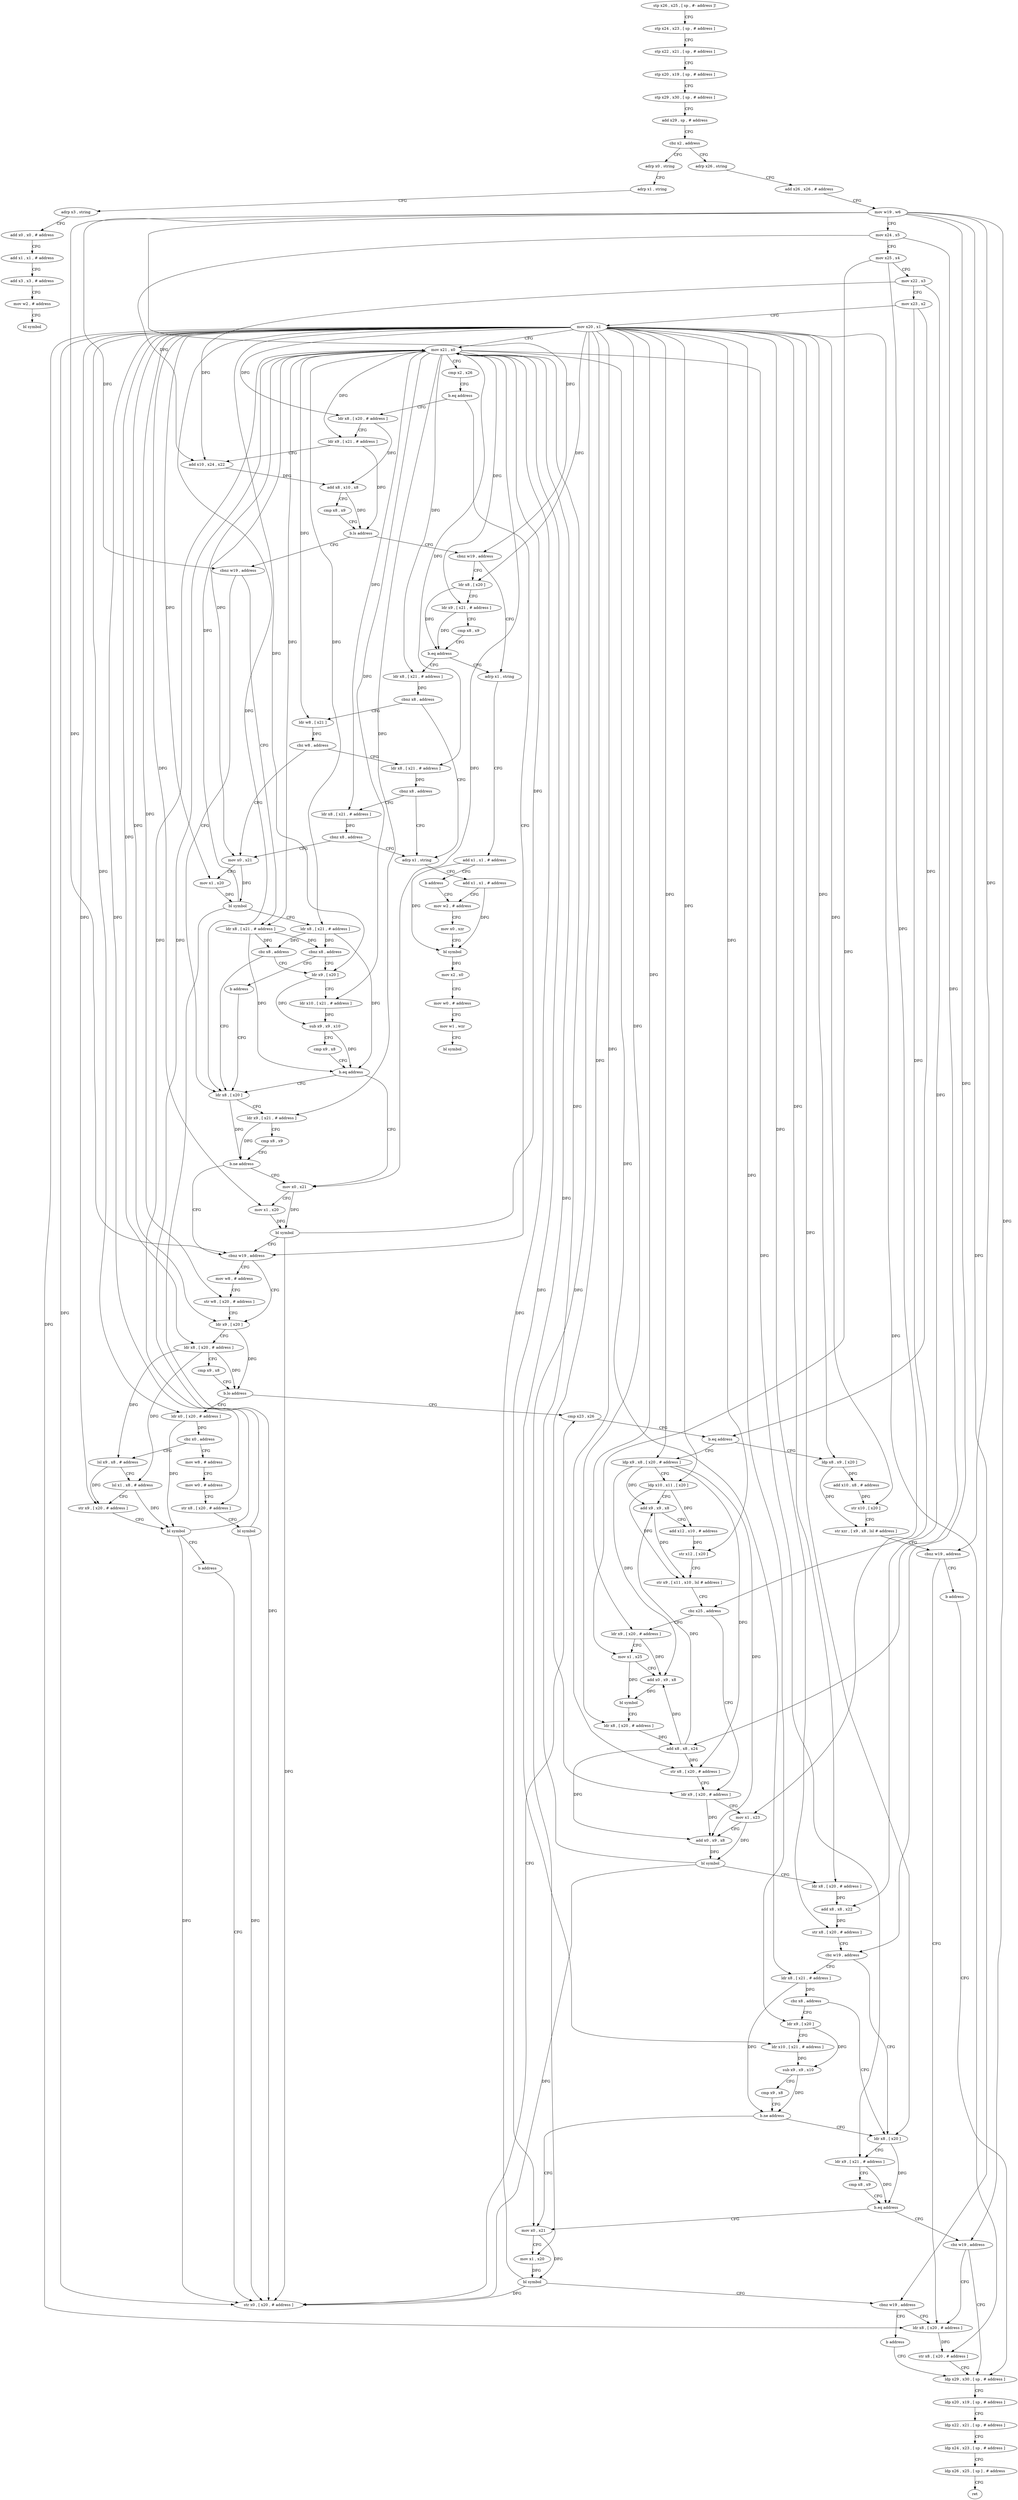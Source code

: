 digraph "func" {
"4258664" [label = "stp x26 , x25 , [ sp , #- address ]!" ]
"4258668" [label = "stp x24 , x23 , [ sp , # address ]" ]
"4258672" [label = "stp x22 , x21 , [ sp , # address ]" ]
"4258676" [label = "stp x20 , x19 , [ sp , # address ]" ]
"4258680" [label = "stp x29 , x30 , [ sp , # address ]" ]
"4258684" [label = "add x29 , sp , # address" ]
"4258688" [label = "cbz x2 , address" ]
"4259192" [label = "adrp x0 , string" ]
"4258692" [label = "adrp x26 , string" ]
"4259196" [label = "adrp x1 , string" ]
"4259200" [label = "adrp x3 , string" ]
"4259204" [label = "add x0 , x0 , # address" ]
"4259208" [label = "add x1 , x1 , # address" ]
"4259212" [label = "add x3 , x3 , # address" ]
"4259216" [label = "mov w2 , # address" ]
"4259220" [label = "bl symbol" ]
"4258696" [label = "add x26 , x26 , # address" ]
"4258700" [label = "mov w19 , w6" ]
"4258704" [label = "mov x24 , x5" ]
"4258708" [label = "mov x25 , x4" ]
"4258712" [label = "mov x22 , x3" ]
"4258716" [label = "mov x23 , x2" ]
"4258720" [label = "mov x20 , x1" ]
"4258724" [label = "mov x21 , x0" ]
"4258728" [label = "cmp x2 , x26" ]
"4258732" [label = "b.eq address" ]
"4258896" [label = "cbnz w19 , address" ]
"4258736" [label = "ldr x8 , [ x20 , # address ]" ]
"4258908" [label = "ldr x9 , [ x20 ]" ]
"4258900" [label = "mov w8 , # address" ]
"4258740" [label = "ldr x9 , [ x21 , # address ]" ]
"4258744" [label = "add x10 , x24 , x22" ]
"4258748" [label = "add x8 , x10 , x8" ]
"4258752" [label = "cmp x8 , x9" ]
"4258756" [label = "b.ls address" ]
"4258836" [label = "cbnz w19 , address" ]
"4258760" [label = "cbnz w19 , address" ]
"4258912" [label = "ldr x8 , [ x20 , # address ]" ]
"4258916" [label = "cmp x9 , x8" ]
"4258920" [label = "b.lo address" ]
"4258972" [label = "cmp x23 , x26" ]
"4258924" [label = "ldr x0 , [ x20 , # address ]" ]
"4258904" [label = "str w8 , [ x20 , # address ]" ]
"4258868" [label = "ldr x8 , [ x20 ]" ]
"4258840" [label = "ldr x8 , [ x21 , # address ]" ]
"4259224" [label = "adrp x1 , string" ]
"4258764" [label = "ldr x8 , [ x20 ]" ]
"4258976" [label = "b.eq address" ]
"4259120" [label = "ldp x8 , x9 , [ x20 ]" ]
"4258980" [label = "ldp x9 , x8 , [ x20 , # address ]" ]
"4258928" [label = "cbz x0 , address" ]
"4258952" [label = "mov w8 , # address" ]
"4258932" [label = "lsl x9 , x8 , # address" ]
"4258872" [label = "ldr x9 , [ x21 , # address ]" ]
"4258876" [label = "cmp x8 , x9" ]
"4258880" [label = "b.ne address" ]
"4258884" [label = "mov x0 , x21" ]
"4258844" [label = "cbz x8 , address" ]
"4258848" [label = "ldr x9 , [ x20 ]" ]
"4259228" [label = "add x1 , x1 , # address" ]
"4259232" [label = "b address" ]
"4259244" [label = "mov w2 , # address" ]
"4258768" [label = "ldr x9 , [ x21 , # address ]" ]
"4258772" [label = "cmp x8 , x9" ]
"4258776" [label = "b.eq address" ]
"4258780" [label = "ldr x8 , [ x21 , # address ]" ]
"4259124" [label = "add x10 , x8 , # address" ]
"4259128" [label = "str x10 , [ x20 ]" ]
"4259132" [label = "str xzr , [ x9 , x8 , lsl # address ]" ]
"4259136" [label = "cbnz w19 , address" ]
"4259088" [label = "ldr x8 , [ x20 , # address ]" ]
"4259140" [label = "b address" ]
"4258984" [label = "ldp x10 , x11 , [ x20 ]" ]
"4258988" [label = "add x9 , x9 , x8" ]
"4258992" [label = "add x12 , x10 , # address" ]
"4258996" [label = "str x12 , [ x20 ]" ]
"4259000" [label = "str x9 , [ x11 , x10 , lsl # address ]" ]
"4259004" [label = "cbz x25 , address" ]
"4259036" [label = "ldr x9 , [ x20 , # address ]" ]
"4259008" [label = "ldr x9 , [ x20 , # address ]" ]
"4258956" [label = "mov w0 , # address" ]
"4258960" [label = "str x8 , [ x20 , # address ]" ]
"4258964" [label = "bl symbol" ]
"4258968" [label = "str x0 , [ x20 , # address ]" ]
"4258936" [label = "lsl x1 , x8 , # address" ]
"4258940" [label = "str x9 , [ x20 , # address ]" ]
"4258944" [label = "bl symbol" ]
"4258948" [label = "b address" ]
"4258888" [label = "mov x1 , x20" ]
"4258892" [label = "bl symbol" ]
"4258852" [label = "ldr x10 , [ x21 , # address ]" ]
"4258856" [label = "sub x9 , x9 , x10" ]
"4258860" [label = "cmp x9 , x8" ]
"4258864" [label = "b.eq address" ]
"4259248" [label = "mov x0 , xzr" ]
"4259252" [label = "bl symbol" ]
"4259256" [label = "mov x2 , x0" ]
"4259260" [label = "mov w0 , # address" ]
"4259264" [label = "mov w1 , wzr" ]
"4259268" [label = "bl symbol" ]
"4258784" [label = "cbnz x8 , address" ]
"4259236" [label = "adrp x1 , string" ]
"4258788" [label = "ldr w8 , [ x21 ]" ]
"4259092" [label = "str x8 , [ x20 , # address ]" ]
"4259096" [label = "ldp x29 , x30 , [ sp , # address ]" ]
"4259040" [label = "mov x1 , x23" ]
"4259044" [label = "add x0 , x9 , x8" ]
"4259048" [label = "bl symbol" ]
"4259052" [label = "ldr x8 , [ x20 , # address ]" ]
"4259056" [label = "add x8 , x8 , x22" ]
"4259060" [label = "str x8 , [ x20 , # address ]" ]
"4259064" [label = "cbz w19 , address" ]
"4259144" [label = "ldr x8 , [ x21 , # address ]" ]
"4259068" [label = "ldr x8 , [ x20 ]" ]
"4259012" [label = "mov x1 , x25" ]
"4259016" [label = "add x0 , x9 , x8" ]
"4259020" [label = "bl symbol" ]
"4259024" [label = "ldr x8 , [ x20 , # address ]" ]
"4259028" [label = "add x8 , x8 , x24" ]
"4259032" [label = "str x8 , [ x20 , # address ]" ]
"4259240" [label = "add x1 , x1 , # address" ]
"4258792" [label = "cbz w8 , address" ]
"4258812" [label = "mov x0 , x21" ]
"4258796" [label = "ldr x8 , [ x21 , # address ]" ]
"4259100" [label = "ldp x20 , x19 , [ sp , # address ]" ]
"4259104" [label = "ldp x22 , x21 , [ sp , # address ]" ]
"4259108" [label = "ldp x24 , x23 , [ sp , # address ]" ]
"4259112" [label = "ldp x26 , x25 , [ sp ] , # address" ]
"4259116" [label = "ret" ]
"4259148" [label = "cbz x8 , address" ]
"4259152" [label = "ldr x9 , [ x20 ]" ]
"4259072" [label = "ldr x9 , [ x21 , # address ]" ]
"4259076" [label = "cmp x8 , x9" ]
"4259080" [label = "b.eq address" ]
"4259172" [label = "mov x0 , x21" ]
"4259084" [label = "cbz w19 , address" ]
"4258816" [label = "mov x1 , x20" ]
"4258820" [label = "bl symbol" ]
"4258824" [label = "ldr x8 , [ x21 , # address ]" ]
"4258828" [label = "cbnz x8 , address" ]
"4258832" [label = "b address" ]
"4258800" [label = "cbnz x8 , address" ]
"4258804" [label = "ldr x8 , [ x21 , # address ]" ]
"4259156" [label = "ldr x10 , [ x21 , # address ]" ]
"4259160" [label = "sub x9 , x9 , x10" ]
"4259164" [label = "cmp x9 , x8" ]
"4259168" [label = "b.ne address" ]
"4259176" [label = "mov x1 , x20" ]
"4259180" [label = "bl symbol" ]
"4259184" [label = "cbnz w19 , address" ]
"4259188" [label = "b address" ]
"4258808" [label = "cbnz x8 , address" ]
"4258664" -> "4258668" [ label = "CFG" ]
"4258668" -> "4258672" [ label = "CFG" ]
"4258672" -> "4258676" [ label = "CFG" ]
"4258676" -> "4258680" [ label = "CFG" ]
"4258680" -> "4258684" [ label = "CFG" ]
"4258684" -> "4258688" [ label = "CFG" ]
"4258688" -> "4259192" [ label = "CFG" ]
"4258688" -> "4258692" [ label = "CFG" ]
"4259192" -> "4259196" [ label = "CFG" ]
"4258692" -> "4258696" [ label = "CFG" ]
"4259196" -> "4259200" [ label = "CFG" ]
"4259200" -> "4259204" [ label = "CFG" ]
"4259204" -> "4259208" [ label = "CFG" ]
"4259208" -> "4259212" [ label = "CFG" ]
"4259212" -> "4259216" [ label = "CFG" ]
"4259216" -> "4259220" [ label = "CFG" ]
"4258696" -> "4258700" [ label = "CFG" ]
"4258700" -> "4258704" [ label = "CFG" ]
"4258700" -> "4258896" [ label = "DFG" ]
"4258700" -> "4258836" [ label = "DFG" ]
"4258700" -> "4258760" [ label = "DFG" ]
"4258700" -> "4259136" [ label = "DFG" ]
"4258700" -> "4259064" [ label = "DFG" ]
"4258700" -> "4259184" [ label = "DFG" ]
"4258700" -> "4259084" [ label = "DFG" ]
"4258704" -> "4258708" [ label = "CFG" ]
"4258704" -> "4258744" [ label = "DFG" ]
"4258704" -> "4259028" [ label = "DFG" ]
"4258708" -> "4258712" [ label = "CFG" ]
"4258708" -> "4259004" [ label = "DFG" ]
"4258708" -> "4259012" [ label = "DFG" ]
"4258712" -> "4258716" [ label = "CFG" ]
"4258712" -> "4258744" [ label = "DFG" ]
"4258712" -> "4259056" [ label = "DFG" ]
"4258716" -> "4258720" [ label = "CFG" ]
"4258716" -> "4258976" [ label = "DFG" ]
"4258716" -> "4259040" [ label = "DFG" ]
"4258720" -> "4258724" [ label = "CFG" ]
"4258720" -> "4258736" [ label = "DFG" ]
"4258720" -> "4258908" [ label = "DFG" ]
"4258720" -> "4258912" [ label = "DFG" ]
"4258720" -> "4258904" [ label = "DFG" ]
"4258720" -> "4258924" [ label = "DFG" ]
"4258720" -> "4258868" [ label = "DFG" ]
"4258720" -> "4258764" [ label = "DFG" ]
"4258720" -> "4259120" [ label = "DFG" ]
"4258720" -> "4259128" [ label = "DFG" ]
"4258720" -> "4258980" [ label = "DFG" ]
"4258720" -> "4258984" [ label = "DFG" ]
"4258720" -> "4258996" [ label = "DFG" ]
"4258720" -> "4258960" [ label = "DFG" ]
"4258720" -> "4258940" [ label = "DFG" ]
"4258720" -> "4258888" [ label = "DFG" ]
"4258720" -> "4258848" [ label = "DFG" ]
"4258720" -> "4259088" [ label = "DFG" ]
"4258720" -> "4259092" [ label = "DFG" ]
"4258720" -> "4259036" [ label = "DFG" ]
"4258720" -> "4259052" [ label = "DFG" ]
"4258720" -> "4259060" [ label = "DFG" ]
"4258720" -> "4259008" [ label = "DFG" ]
"4258720" -> "4259024" [ label = "DFG" ]
"4258720" -> "4259032" [ label = "DFG" ]
"4258720" -> "4258968" [ label = "DFG" ]
"4258720" -> "4259068" [ label = "DFG" ]
"4258720" -> "4258816" [ label = "DFG" ]
"4258720" -> "4259152" [ label = "DFG" ]
"4258720" -> "4259176" [ label = "DFG" ]
"4258724" -> "4258728" [ label = "CFG" ]
"4258724" -> "4258740" [ label = "DFG" ]
"4258724" -> "4258872" [ label = "DFG" ]
"4258724" -> "4258840" [ label = "DFG" ]
"4258724" -> "4258768" [ label = "DFG" ]
"4258724" -> "4258884" [ label = "DFG" ]
"4258724" -> "4258852" [ label = "DFG" ]
"4258724" -> "4258780" [ label = "DFG" ]
"4258724" -> "4258788" [ label = "DFG" ]
"4258724" -> "4259144" [ label = "DFG" ]
"4258724" -> "4259072" [ label = "DFG" ]
"4258724" -> "4258812" [ label = "DFG" ]
"4258724" -> "4258824" [ label = "DFG" ]
"4258724" -> "4258796" [ label = "DFG" ]
"4258724" -> "4259156" [ label = "DFG" ]
"4258724" -> "4259172" [ label = "DFG" ]
"4258724" -> "4258804" [ label = "DFG" ]
"4258728" -> "4258732" [ label = "CFG" ]
"4258732" -> "4258896" [ label = "CFG" ]
"4258732" -> "4258736" [ label = "CFG" ]
"4258896" -> "4258908" [ label = "CFG" ]
"4258896" -> "4258900" [ label = "CFG" ]
"4258736" -> "4258740" [ label = "CFG" ]
"4258736" -> "4258748" [ label = "DFG" ]
"4258908" -> "4258912" [ label = "CFG" ]
"4258908" -> "4258920" [ label = "DFG" ]
"4258900" -> "4258904" [ label = "CFG" ]
"4258740" -> "4258744" [ label = "CFG" ]
"4258740" -> "4258756" [ label = "DFG" ]
"4258744" -> "4258748" [ label = "DFG" ]
"4258748" -> "4258752" [ label = "CFG" ]
"4258748" -> "4258756" [ label = "DFG" ]
"4258752" -> "4258756" [ label = "CFG" ]
"4258756" -> "4258836" [ label = "CFG" ]
"4258756" -> "4258760" [ label = "CFG" ]
"4258836" -> "4258868" [ label = "CFG" ]
"4258836" -> "4258840" [ label = "CFG" ]
"4258760" -> "4259224" [ label = "CFG" ]
"4258760" -> "4258764" [ label = "CFG" ]
"4258912" -> "4258916" [ label = "CFG" ]
"4258912" -> "4258920" [ label = "DFG" ]
"4258912" -> "4258932" [ label = "DFG" ]
"4258912" -> "4258936" [ label = "DFG" ]
"4258916" -> "4258920" [ label = "CFG" ]
"4258920" -> "4258972" [ label = "CFG" ]
"4258920" -> "4258924" [ label = "CFG" ]
"4258972" -> "4258976" [ label = "CFG" ]
"4258924" -> "4258928" [ label = "DFG" ]
"4258924" -> "4258944" [ label = "DFG" ]
"4258904" -> "4258908" [ label = "CFG" ]
"4258868" -> "4258872" [ label = "CFG" ]
"4258868" -> "4258880" [ label = "DFG" ]
"4258840" -> "4258844" [ label = "DFG" ]
"4258840" -> "4258864" [ label = "DFG" ]
"4258840" -> "4258828" [ label = "DFG" ]
"4259224" -> "4259228" [ label = "CFG" ]
"4258764" -> "4258768" [ label = "CFG" ]
"4258764" -> "4258776" [ label = "DFG" ]
"4258976" -> "4259120" [ label = "CFG" ]
"4258976" -> "4258980" [ label = "CFG" ]
"4259120" -> "4259124" [ label = "DFG" ]
"4259120" -> "4259132" [ label = "DFG" ]
"4258980" -> "4258984" [ label = "CFG" ]
"4258980" -> "4258988" [ label = "DFG" ]
"4258980" -> "4259044" [ label = "DFG" ]
"4258980" -> "4259016" [ label = "DFG" ]
"4258980" -> "4259032" [ label = "DFG" ]
"4258928" -> "4258952" [ label = "CFG" ]
"4258928" -> "4258932" [ label = "CFG" ]
"4258952" -> "4258956" [ label = "CFG" ]
"4258932" -> "4258936" [ label = "CFG" ]
"4258932" -> "4258940" [ label = "DFG" ]
"4258872" -> "4258876" [ label = "CFG" ]
"4258872" -> "4258880" [ label = "DFG" ]
"4258876" -> "4258880" [ label = "CFG" ]
"4258880" -> "4258896" [ label = "CFG" ]
"4258880" -> "4258884" [ label = "CFG" ]
"4258884" -> "4258888" [ label = "CFG" ]
"4258884" -> "4258892" [ label = "DFG" ]
"4258844" -> "4258868" [ label = "CFG" ]
"4258844" -> "4258848" [ label = "CFG" ]
"4258848" -> "4258852" [ label = "CFG" ]
"4258848" -> "4258856" [ label = "DFG" ]
"4259228" -> "4259232" [ label = "CFG" ]
"4259228" -> "4259252" [ label = "DFG" ]
"4259232" -> "4259244" [ label = "CFG" ]
"4259244" -> "4259248" [ label = "CFG" ]
"4258768" -> "4258772" [ label = "CFG" ]
"4258768" -> "4258776" [ label = "DFG" ]
"4258772" -> "4258776" [ label = "CFG" ]
"4258776" -> "4259224" [ label = "CFG" ]
"4258776" -> "4258780" [ label = "CFG" ]
"4258780" -> "4258784" [ label = "DFG" ]
"4259124" -> "4259128" [ label = "DFG" ]
"4259128" -> "4259132" [ label = "CFG" ]
"4259132" -> "4259136" [ label = "CFG" ]
"4259136" -> "4259088" [ label = "CFG" ]
"4259136" -> "4259140" [ label = "CFG" ]
"4259088" -> "4259092" [ label = "DFG" ]
"4259140" -> "4259096" [ label = "CFG" ]
"4258984" -> "4258988" [ label = "CFG" ]
"4258984" -> "4258992" [ label = "DFG" ]
"4258984" -> "4259000" [ label = "DFG" ]
"4258988" -> "4258992" [ label = "CFG" ]
"4258988" -> "4259000" [ label = "DFG" ]
"4258992" -> "4258996" [ label = "DFG" ]
"4258996" -> "4259000" [ label = "CFG" ]
"4259000" -> "4259004" [ label = "CFG" ]
"4259004" -> "4259036" [ label = "CFG" ]
"4259004" -> "4259008" [ label = "CFG" ]
"4259036" -> "4259040" [ label = "CFG" ]
"4259036" -> "4259044" [ label = "DFG" ]
"4259008" -> "4259012" [ label = "CFG" ]
"4259008" -> "4259016" [ label = "DFG" ]
"4258956" -> "4258960" [ label = "CFG" ]
"4258960" -> "4258964" [ label = "CFG" ]
"4258964" -> "4258968" [ label = "DFG" ]
"4258964" -> "4258724" [ label = "DFG" ]
"4258968" -> "4258972" [ label = "CFG" ]
"4258936" -> "4258940" [ label = "CFG" ]
"4258936" -> "4258944" [ label = "DFG" ]
"4258940" -> "4258944" [ label = "CFG" ]
"4258944" -> "4258948" [ label = "CFG" ]
"4258944" -> "4258724" [ label = "DFG" ]
"4258944" -> "4258968" [ label = "DFG" ]
"4258948" -> "4258968" [ label = "CFG" ]
"4258888" -> "4258892" [ label = "DFG" ]
"4258892" -> "4258896" [ label = "CFG" ]
"4258892" -> "4258724" [ label = "DFG" ]
"4258892" -> "4258968" [ label = "DFG" ]
"4258852" -> "4258856" [ label = "DFG" ]
"4258856" -> "4258860" [ label = "CFG" ]
"4258856" -> "4258864" [ label = "DFG" ]
"4258860" -> "4258864" [ label = "CFG" ]
"4258864" -> "4258884" [ label = "CFG" ]
"4258864" -> "4258868" [ label = "CFG" ]
"4259248" -> "4259252" [ label = "CFG" ]
"4259252" -> "4259256" [ label = "DFG" ]
"4259256" -> "4259260" [ label = "CFG" ]
"4259260" -> "4259264" [ label = "CFG" ]
"4259264" -> "4259268" [ label = "CFG" ]
"4258784" -> "4259236" [ label = "CFG" ]
"4258784" -> "4258788" [ label = "CFG" ]
"4259236" -> "4259240" [ label = "CFG" ]
"4258788" -> "4258792" [ label = "DFG" ]
"4259092" -> "4259096" [ label = "CFG" ]
"4259096" -> "4259100" [ label = "CFG" ]
"4259040" -> "4259044" [ label = "CFG" ]
"4259040" -> "4259048" [ label = "DFG" ]
"4259044" -> "4259048" [ label = "DFG" ]
"4259048" -> "4259052" [ label = "CFG" ]
"4259048" -> "4258724" [ label = "DFG" ]
"4259048" -> "4258968" [ label = "DFG" ]
"4259052" -> "4259056" [ label = "DFG" ]
"4259056" -> "4259060" [ label = "DFG" ]
"4259060" -> "4259064" [ label = "CFG" ]
"4259064" -> "4259144" [ label = "CFG" ]
"4259064" -> "4259068" [ label = "CFG" ]
"4259144" -> "4259148" [ label = "DFG" ]
"4259144" -> "4259168" [ label = "DFG" ]
"4259068" -> "4259072" [ label = "CFG" ]
"4259068" -> "4259080" [ label = "DFG" ]
"4259012" -> "4259016" [ label = "CFG" ]
"4259012" -> "4259020" [ label = "DFG" ]
"4259016" -> "4259020" [ label = "DFG" ]
"4259020" -> "4259024" [ label = "CFG" ]
"4259024" -> "4259028" [ label = "DFG" ]
"4259028" -> "4259032" [ label = "DFG" ]
"4259028" -> "4258988" [ label = "DFG" ]
"4259028" -> "4259044" [ label = "DFG" ]
"4259028" -> "4259016" [ label = "DFG" ]
"4259032" -> "4259036" [ label = "CFG" ]
"4259240" -> "4259244" [ label = "CFG" ]
"4259240" -> "4259252" [ label = "DFG" ]
"4258792" -> "4258812" [ label = "CFG" ]
"4258792" -> "4258796" [ label = "CFG" ]
"4258812" -> "4258816" [ label = "CFG" ]
"4258812" -> "4258820" [ label = "DFG" ]
"4258796" -> "4258800" [ label = "DFG" ]
"4259100" -> "4259104" [ label = "CFG" ]
"4259104" -> "4259108" [ label = "CFG" ]
"4259108" -> "4259112" [ label = "CFG" ]
"4259112" -> "4259116" [ label = "CFG" ]
"4259148" -> "4259068" [ label = "CFG" ]
"4259148" -> "4259152" [ label = "CFG" ]
"4259152" -> "4259156" [ label = "CFG" ]
"4259152" -> "4259160" [ label = "DFG" ]
"4259072" -> "4259076" [ label = "CFG" ]
"4259072" -> "4259080" [ label = "DFG" ]
"4259076" -> "4259080" [ label = "CFG" ]
"4259080" -> "4259172" [ label = "CFG" ]
"4259080" -> "4259084" [ label = "CFG" ]
"4259172" -> "4259176" [ label = "CFG" ]
"4259172" -> "4259180" [ label = "DFG" ]
"4259084" -> "4259096" [ label = "CFG" ]
"4259084" -> "4259088" [ label = "CFG" ]
"4258816" -> "4258820" [ label = "DFG" ]
"4258820" -> "4258824" [ label = "CFG" ]
"4258820" -> "4258724" [ label = "DFG" ]
"4258820" -> "4258968" [ label = "DFG" ]
"4258824" -> "4258828" [ label = "DFG" ]
"4258824" -> "4258844" [ label = "DFG" ]
"4258824" -> "4258864" [ label = "DFG" ]
"4258828" -> "4258848" [ label = "CFG" ]
"4258828" -> "4258832" [ label = "CFG" ]
"4258832" -> "4258868" [ label = "CFG" ]
"4258800" -> "4259236" [ label = "CFG" ]
"4258800" -> "4258804" [ label = "CFG" ]
"4258804" -> "4258808" [ label = "DFG" ]
"4259156" -> "4259160" [ label = "DFG" ]
"4259160" -> "4259164" [ label = "CFG" ]
"4259160" -> "4259168" [ label = "DFG" ]
"4259164" -> "4259168" [ label = "CFG" ]
"4259168" -> "4259068" [ label = "CFG" ]
"4259168" -> "4259172" [ label = "CFG" ]
"4259176" -> "4259180" [ label = "DFG" ]
"4259180" -> "4259184" [ label = "CFG" ]
"4259180" -> "4258724" [ label = "DFG" ]
"4259180" -> "4258968" [ label = "DFG" ]
"4259184" -> "4259088" [ label = "CFG" ]
"4259184" -> "4259188" [ label = "CFG" ]
"4259188" -> "4259096" [ label = "CFG" ]
"4258808" -> "4259236" [ label = "CFG" ]
"4258808" -> "4258812" [ label = "CFG" ]
}
